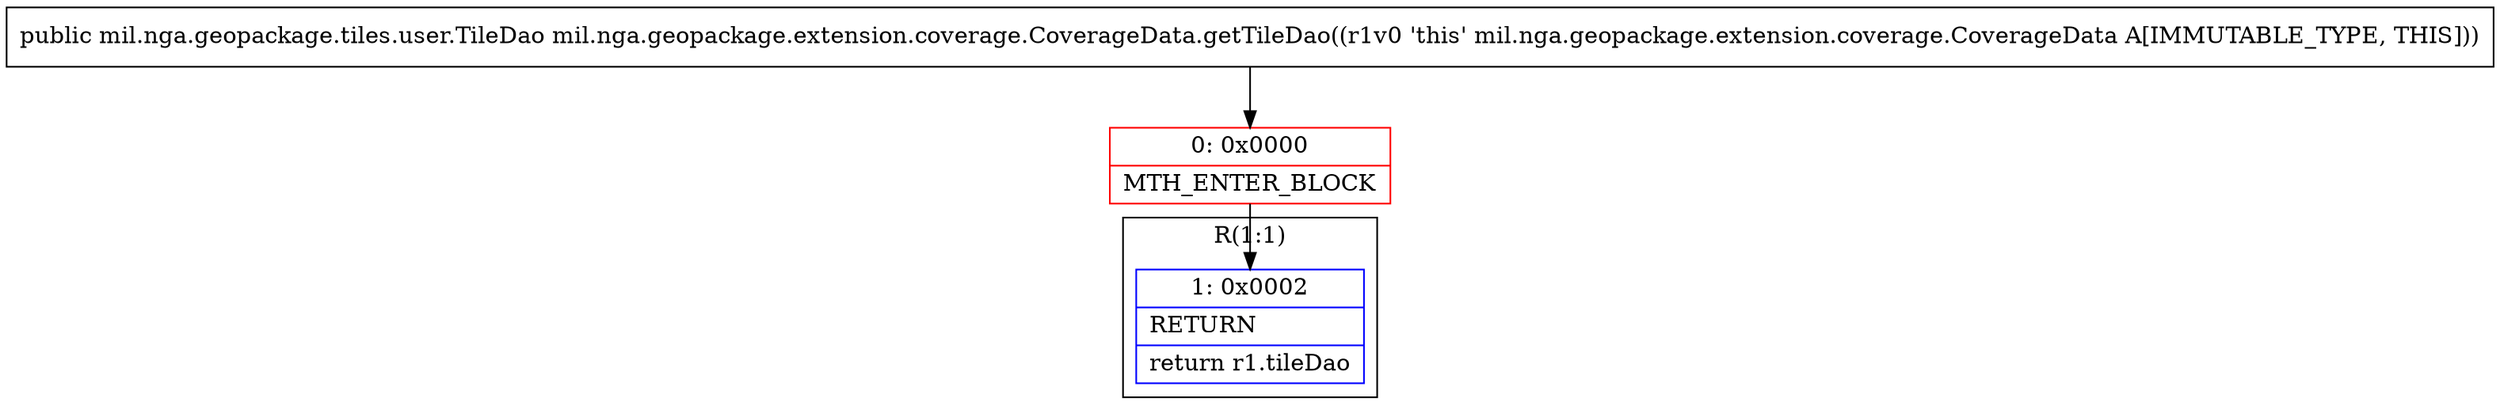 digraph "CFG formil.nga.geopackage.extension.coverage.CoverageData.getTileDao()Lmil\/nga\/geopackage\/tiles\/user\/TileDao;" {
subgraph cluster_Region_1779162525 {
label = "R(1:1)";
node [shape=record,color=blue];
Node_1 [shape=record,label="{1\:\ 0x0002|RETURN\l|return r1.tileDao\l}"];
}
Node_0 [shape=record,color=red,label="{0\:\ 0x0000|MTH_ENTER_BLOCK\l}"];
MethodNode[shape=record,label="{public mil.nga.geopackage.tiles.user.TileDao mil.nga.geopackage.extension.coverage.CoverageData.getTileDao((r1v0 'this' mil.nga.geopackage.extension.coverage.CoverageData A[IMMUTABLE_TYPE, THIS])) }"];
MethodNode -> Node_0;
Node_0 -> Node_1;
}

